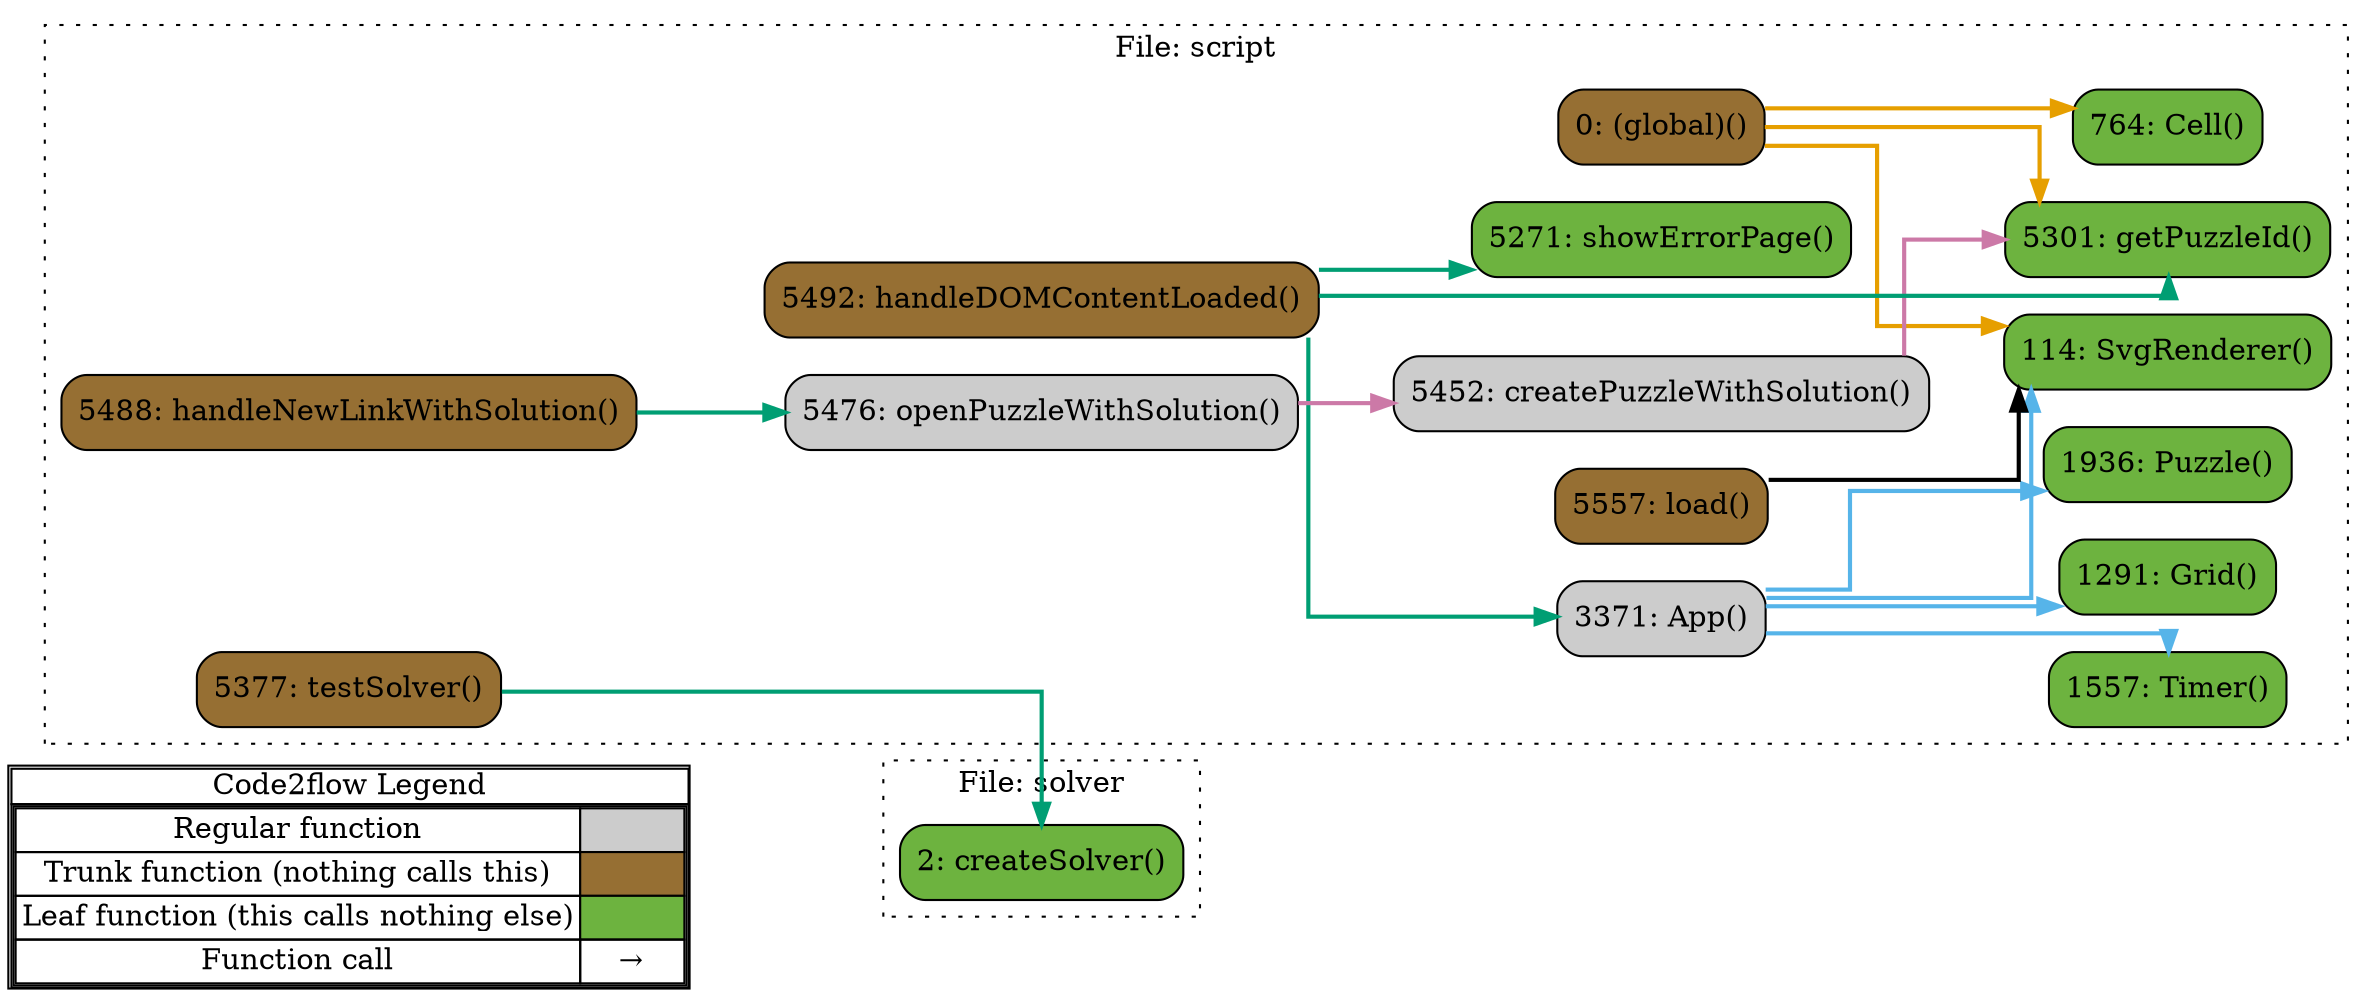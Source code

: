 digraph G {
concentrate=true;
splines="ortho";
rankdir="LR";
subgraph legend{
    rank = min;
    label = "legend";
    Legend [shape=none, margin=0, label = <
        <table cellspacing="0" cellpadding="0" border="1"><tr><td>Code2flow Legend</td></tr><tr><td>
        <table cellspacing="0">
        <tr><td>Regular function</td><td width="50px" bgcolor='#cccccc'></td></tr>
        <tr><td>Trunk function (nothing calls this)</td><td bgcolor='#966F33'></td></tr>
        <tr><td>Leaf function (this calls nothing else)</td><td bgcolor='#6db33f'></td></tr>
        <tr><td>Function call</td><td><font color='black'>&#8594;</font></td></tr>
        </table></td></tr></table>
        >];
}node_6d3e6261 [label="0: (global)()" name="script::(global)" shape="rect" style="rounded,filled" fillcolor="#966F33" ];
node_dffdb732 [label="3371: App()" name="script::App" shape="rect" style="rounded,filled" fillcolor="#cccccc" ];
node_5af098f8 [label="764: Cell()" name="script::Cell" shape="rect" style="rounded,filled" fillcolor="#6db33f" ];
node_b84ef60e [label="1291: Grid()" name="script::Grid" shape="rect" style="rounded,filled" fillcolor="#6db33f" ];
node_3d908a45 [label="1936: Puzzle()" name="script::Puzzle" shape="rect" style="rounded,filled" fillcolor="#6db33f" ];
node_c39615aa [label="114: SvgRenderer()" name="script::SvgRenderer" shape="rect" style="rounded,filled" fillcolor="#6db33f" ];
node_4b47e5bb [label="1557: Timer()" name="script::Timer" shape="rect" style="rounded,filled" fillcolor="#6db33f" ];
node_c74c25cf [label="5452: createPuzzleWithSolution()" name="script::createPuzzleWithSolution" shape="rect" style="rounded,filled" fillcolor="#cccccc" ];
node_6a87ed45 [label="5301: getPuzzleId()" name="script::getPuzzleId" shape="rect" style="rounded,filled" fillcolor="#6db33f" ];
node_088bfd03 [label="5492: handleDOMContentLoaded()" name="script::handleDOMContentLoaded" shape="rect" style="rounded,filled" fillcolor="#966F33" ];
node_0726cb4b [label="5488: handleNewLinkWithSolution()" name="script::handleNewLinkWithSolution" shape="rect" style="rounded,filled" fillcolor="#966F33" ];
node_bd737038 [label="5557: load()" name="script::load" shape="rect" style="rounded,filled" fillcolor="#966F33" ];
node_4f82bf5f [label="5476: openPuzzleWithSolution()" name="script::openPuzzleWithSolution" shape="rect" style="rounded,filled" fillcolor="#cccccc" ];
node_70b54142 [label="5271: showErrorPage()" name="script::showErrorPage" shape="rect" style="rounded,filled" fillcolor="#6db33f" ];
node_76461a13 [label="5377: testSolver()" name="script::testSolver" shape="rect" style="rounded,filled" fillcolor="#966F33" ];
node_67e016d9 [label="2: createSolver()" name="solver::createSolver" shape="rect" style="rounded,filled" fillcolor="#6db33f" ];
node_6d3e6261 -> node_5af098f8 [color="#E69F00" penwidth="2"];
node_6d3e6261 -> node_c39615aa [color="#E69F00" penwidth="2"];
node_6d3e6261 -> node_6a87ed45 [color="#E69F00" penwidth="2"];
node_dffdb732 -> node_b84ef60e [color="#56B4E9" penwidth="2"];
node_dffdb732 -> node_3d908a45 [color="#56B4E9" penwidth="2"];
node_dffdb732 -> node_c39615aa [color="#56B4E9" penwidth="2"];
node_dffdb732 -> node_4b47e5bb [color="#56B4E9" penwidth="2"];
node_c74c25cf -> node_6a87ed45 [color="#CC79A7" penwidth="2"];
node_088bfd03 -> node_dffdb732 [color="#009E73" penwidth="2"];
node_088bfd03 -> node_6a87ed45 [color="#009E73" penwidth="2"];
node_088bfd03 -> node_70b54142 [color="#009E73" penwidth="2"];
node_0726cb4b -> node_4f82bf5f [color="#009E73" penwidth="2"];
node_bd737038 -> node_c39615aa [color="#000000" penwidth="2"];
node_4f82bf5f -> node_c74c25cf [color="#CC79A7" penwidth="2"];
node_76461a13 -> node_67e016d9 [color="#009E73" penwidth="2"];
subgraph cluster_1b90acb7 {
    node_c39615aa node_5af098f8 node_b84ef60e node_4b47e5bb node_3d908a45 node_dffdb732 node_70b54142 node_6a87ed45 node_76461a13 node_c74c25cf node_4f82bf5f node_0726cb4b node_088bfd03 node_bd737038 node_6d3e6261;
    label="File: script";
    name="script";
    style="filled";
    graph[style=dotted];
};
subgraph cluster_1cc8ae64 {
    node_67e016d9;
    label="File: solver";
    name="solver";
    style="filled";
    graph[style=dotted];
};
}
